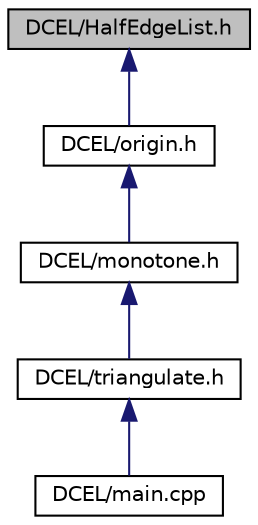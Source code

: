 digraph "DCEL/HalfEdgeList.h"
{
  edge [fontname="Helvetica",fontsize="10",labelfontname="Helvetica",labelfontsize="10"];
  node [fontname="Helvetica",fontsize="10",shape=record];
  Node1 [label="DCEL/HalfEdgeList.h",height=0.2,width=0.4,color="black", fillcolor="grey75", style="filled", fontcolor="black"];
  Node1 -> Node2 [dir="back",color="midnightblue",fontsize="10",style="solid"];
  Node2 [label="DCEL/origin.h",height=0.2,width=0.4,color="black", fillcolor="white", style="filled",URL="$DCEL_2origin_8h.html"];
  Node2 -> Node3 [dir="back",color="midnightblue",fontsize="10",style="solid"];
  Node3 [label="DCEL/monotone.h",height=0.2,width=0.4,color="black", fillcolor="white", style="filled",URL="$monotone_8h.html"];
  Node3 -> Node4 [dir="back",color="midnightblue",fontsize="10",style="solid"];
  Node4 [label="DCEL/triangulate.h",height=0.2,width=0.4,color="black", fillcolor="white", style="filled",URL="$triangulate_8h.html"];
  Node4 -> Node5 [dir="back",color="midnightblue",fontsize="10",style="solid"];
  Node5 [label="DCEL/main.cpp",height=0.2,width=0.4,color="black", fillcolor="white", style="filled",URL="$DCEL_2main_8cpp.html"];
}
